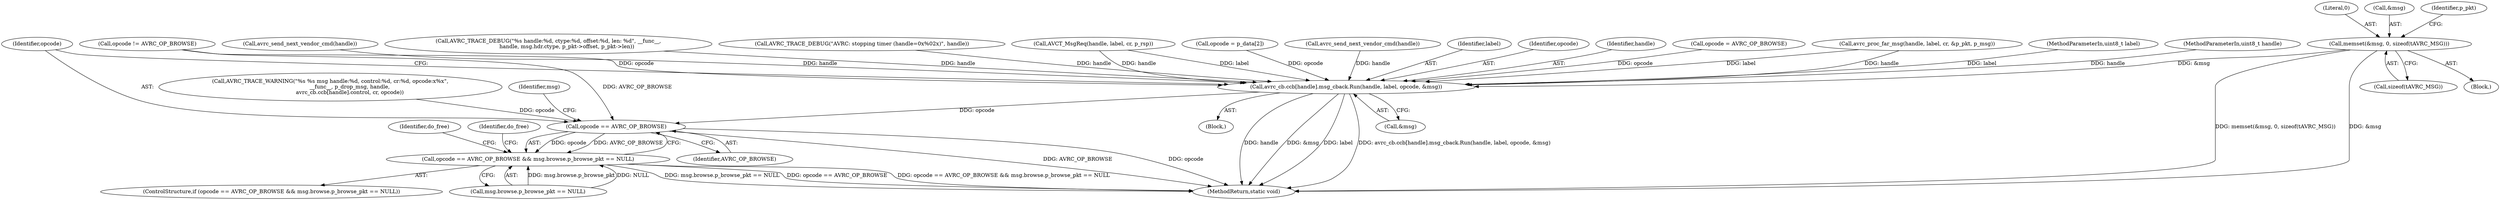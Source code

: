 digraph "0_Android_830cb39cb2a0f1bf6704d264e2a5c5029c175dd7@API" {
"1000229" [label="(Call,memset(&msg, 0, sizeof(tAVRC_MSG)))"];
"1001015" [label="(Call,avrc_cb.ccb[handle].msg_cback.Run(handle, label, opcode, &msg))"];
"1001039" [label="(Call,opcode == AVRC_OP_BROWSE)"];
"1001038" [label="(Call,opcode == AVRC_OP_BROWSE && msg.browse.p_browse_pkt == NULL)"];
"1001037" [label="(ControlStructure,if (opcode == AVRC_OP_BROWSE && msg.browse.p_browse_pkt == NULL))"];
"1001041" [label="(Identifier,AVRC_OP_BROWSE)"];
"1000130" [label="(MethodParameterIn,uint8_t label)"];
"1000232" [label="(Literal,0)"];
"1000129" [label="(MethodParameterIn,uint8_t handle)"];
"1000962" [label="(Call,opcode != AVRC_OP_BROWSE)"];
"1001039" [label="(Call,opcode == AVRC_OP_BROWSE)"];
"1000933" [label="(Call,avrc_send_next_vendor_cmd(handle))"];
"1000310" [label="(Call,AVRC_TRACE_DEBUG(\"%s handle:%d, ctype:%d, offset:%d, len: %d\", __func__,\n                      handle, msg.hdr.ctype, p_pkt->offset, p_pkt->len))"];
"1001019" [label="(Call,&msg)"];
"1001042" [label="(Call,msg.browse.p_browse_pkt == NULL)"];
"1000207" [label="(Call,AVRC_TRACE_DEBUG(\"AVRC: stopping timer (handle=0x%02x)\", handle))"];
"1001007" [label="(Block,)"];
"1000349" [label="(Call,opcode = p_data[2])"];
"1001051" [label="(Identifier,do_free)"];
"1000815" [label="(Call,avrc_send_next_vendor_cmd(handle))"];
"1001017" [label="(Identifier,label)"];
"1001038" [label="(Call,opcode == AVRC_OP_BROWSE && msg.browse.p_browse_pkt == NULL)"];
"1001015" [label="(Call,avrc_cb.ccb[handle].msg_cback.Run(handle, label, opcode, &msg))"];
"1001018" [label="(Identifier,opcode)"];
"1000230" [label="(Call,&msg)"];
"1001016" [label="(Identifier,handle)"];
"1001040" [label="(Identifier,opcode)"];
"1000996" [label="(Call,AVCT_MsgReq(handle, label, cr, p_rsp))"];
"1000242" [label="(Call,opcode = AVRC_OP_BROWSE)"];
"1000233" [label="(Call,sizeof(tAVRC_MSG))"];
"1000753" [label="(Call,avrc_proc_far_msg(handle, label, cr, &p_pkt, p_msg))"];
"1000133" [label="(Block,)"];
"1001054" [label="(Identifier,do_free)"];
"1001023" [label="(Call,AVRC_TRACE_WARNING(\"%s %s msg handle:%d, control:%d, cr:%d, opcode:x%x\",\n                       __func__, p_drop_msg, handle,\n                       avrc_cb.ccb[handle].control, cr, opcode))"];
"1000238" [label="(Identifier,p_pkt)"];
"1001045" [label="(Identifier,msg)"];
"1001057" [label="(MethodReturn,static void)"];
"1000229" [label="(Call,memset(&msg, 0, sizeof(tAVRC_MSG)))"];
"1000229" -> "1000133"  [label="AST: "];
"1000229" -> "1000233"  [label="CFG: "];
"1000230" -> "1000229"  [label="AST: "];
"1000232" -> "1000229"  [label="AST: "];
"1000233" -> "1000229"  [label="AST: "];
"1000238" -> "1000229"  [label="CFG: "];
"1000229" -> "1001057"  [label="DDG: memset(&msg, 0, sizeof(tAVRC_MSG))"];
"1000229" -> "1001057"  [label="DDG: &msg"];
"1000229" -> "1001015"  [label="DDG: &msg"];
"1001015" -> "1001007"  [label="AST: "];
"1001015" -> "1001019"  [label="CFG: "];
"1001016" -> "1001015"  [label="AST: "];
"1001017" -> "1001015"  [label="AST: "];
"1001018" -> "1001015"  [label="AST: "];
"1001019" -> "1001015"  [label="AST: "];
"1001040" -> "1001015"  [label="CFG: "];
"1001015" -> "1001057"  [label="DDG: avrc_cb.ccb[handle].msg_cback.Run(handle, label, opcode, &msg)"];
"1001015" -> "1001057"  [label="DDG: handle"];
"1001015" -> "1001057"  [label="DDG: &msg"];
"1001015" -> "1001057"  [label="DDG: label"];
"1000753" -> "1001015"  [label="DDG: handle"];
"1000753" -> "1001015"  [label="DDG: label"];
"1000815" -> "1001015"  [label="DDG: handle"];
"1000207" -> "1001015"  [label="DDG: handle"];
"1000933" -> "1001015"  [label="DDG: handle"];
"1000310" -> "1001015"  [label="DDG: handle"];
"1000996" -> "1001015"  [label="DDG: handle"];
"1000996" -> "1001015"  [label="DDG: label"];
"1000129" -> "1001015"  [label="DDG: handle"];
"1000130" -> "1001015"  [label="DDG: label"];
"1000349" -> "1001015"  [label="DDG: opcode"];
"1000962" -> "1001015"  [label="DDG: opcode"];
"1000242" -> "1001015"  [label="DDG: opcode"];
"1001015" -> "1001039"  [label="DDG: opcode"];
"1001039" -> "1001038"  [label="AST: "];
"1001039" -> "1001041"  [label="CFG: "];
"1001040" -> "1001039"  [label="AST: "];
"1001041" -> "1001039"  [label="AST: "];
"1001045" -> "1001039"  [label="CFG: "];
"1001038" -> "1001039"  [label="CFG: "];
"1001039" -> "1001057"  [label="DDG: AVRC_OP_BROWSE"];
"1001039" -> "1001057"  [label="DDG: opcode"];
"1001039" -> "1001038"  [label="DDG: opcode"];
"1001039" -> "1001038"  [label="DDG: AVRC_OP_BROWSE"];
"1001023" -> "1001039"  [label="DDG: opcode"];
"1000962" -> "1001039"  [label="DDG: AVRC_OP_BROWSE"];
"1001038" -> "1001037"  [label="AST: "];
"1001038" -> "1001042"  [label="CFG: "];
"1001042" -> "1001038"  [label="AST: "];
"1001051" -> "1001038"  [label="CFG: "];
"1001054" -> "1001038"  [label="CFG: "];
"1001038" -> "1001057"  [label="DDG: opcode == AVRC_OP_BROWSE && msg.browse.p_browse_pkt == NULL"];
"1001038" -> "1001057"  [label="DDG: msg.browse.p_browse_pkt == NULL"];
"1001038" -> "1001057"  [label="DDG: opcode == AVRC_OP_BROWSE"];
"1001042" -> "1001038"  [label="DDG: msg.browse.p_browse_pkt"];
"1001042" -> "1001038"  [label="DDG: NULL"];
}
